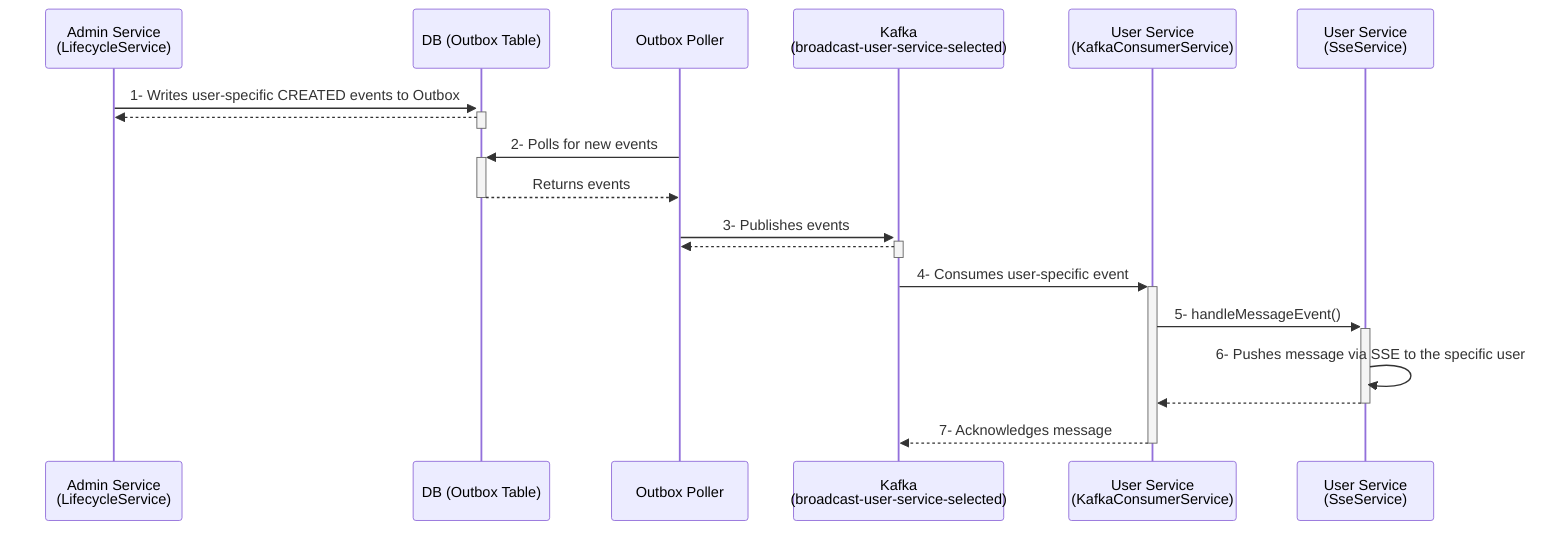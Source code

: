 sequenceDiagram
    participant AdminSvc as Admin Service <br/> (LifecycleService)
    participant DB as DB (Outbox Table)
    participant OutboxPoller as Outbox Poller
    participant Kafka as Kafka <br/> (broadcast-user-service-selected)
    participant Worker as User Service <br/> (KafkaConsumerService)
    participant SseSvc as User Service <br/> (SseService)

    AdminSvc->>+DB: 1- Writes user-specific CREATED events to Outbox
    DB-->>-AdminSvc: 
    
    OutboxPoller->>+DB: 2- Polls for new events
    DB-->>-OutboxPoller: Returns events
    
    OutboxPoller->>+Kafka: 3- Publishes events
    Kafka-->>-OutboxPoller: 
    
    Kafka->>+Worker: 4- Consumes user-specific event
    Worker->>+SseSvc: 5- handleMessageEvent()
    SseSvc->>SseSvc: 6- Pushes message via SSE to the specific user
    SseSvc-->>-Worker: 
    Worker-->>-Kafka: 7- Acknowledges message